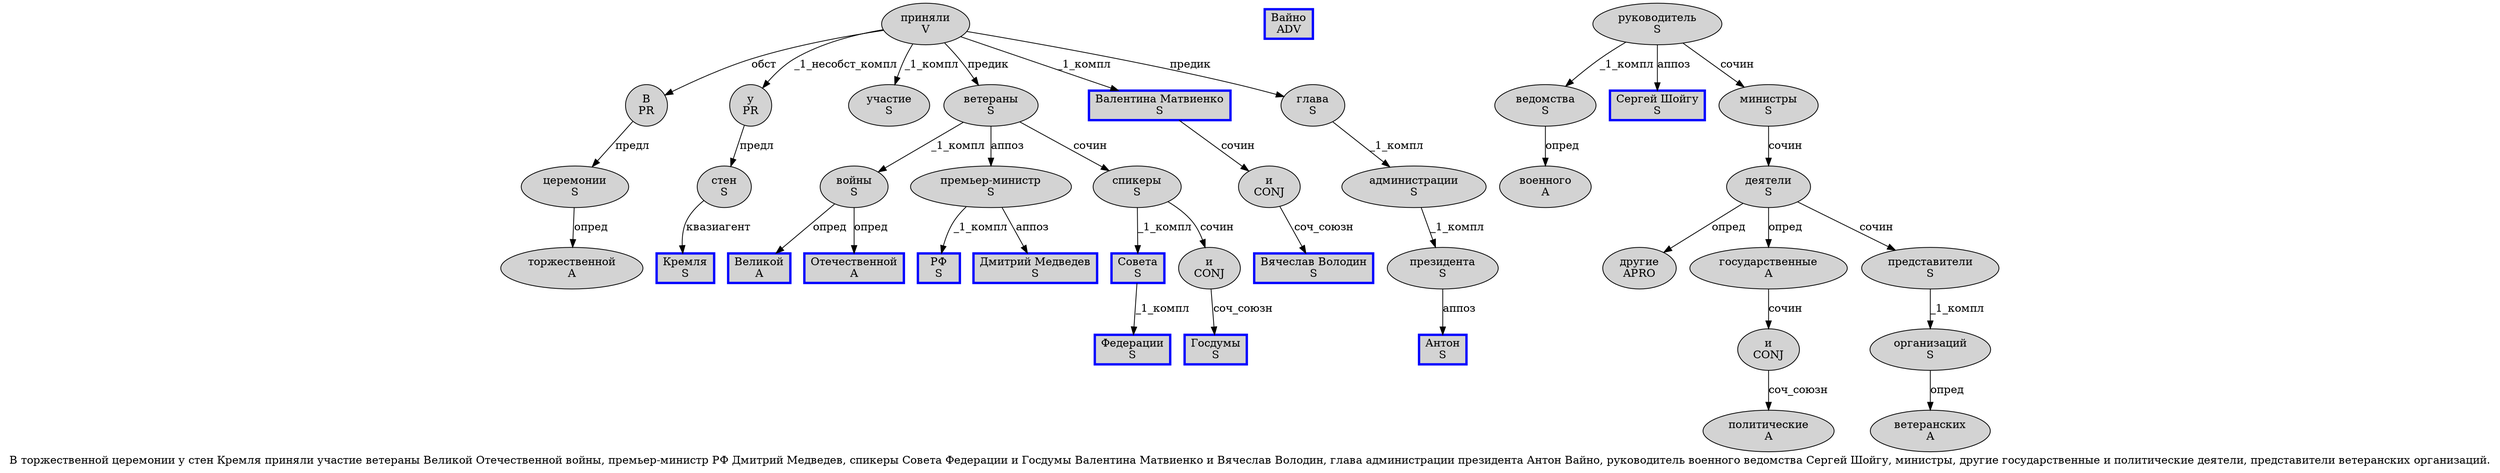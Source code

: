 digraph SENTENCE_1185 {
	graph [label="В торжественной церемонии у стен Кремля приняли участие ветераны Великой Отечественной войны, премьер-министр РФ Дмитрий Медведев, спикеры Совета Федерации и Госдумы Валентина Матвиенко и Вячеслав Володин, глава администрации президента Антон Вайно, руководитель военного ведомства Сергей Шойгу, министры, другие государственные и политические деятели, представители ветеранских организаций."]
	node [style=filled]
		0 [label="В
PR" color="" fillcolor=lightgray penwidth=1 shape=ellipse]
		1 [label="торжественной
A" color="" fillcolor=lightgray penwidth=1 shape=ellipse]
		2 [label="церемонии
S" color="" fillcolor=lightgray penwidth=1 shape=ellipse]
		3 [label="у
PR" color="" fillcolor=lightgray penwidth=1 shape=ellipse]
		4 [label="стен
S" color="" fillcolor=lightgray penwidth=1 shape=ellipse]
		5 [label="Кремля
S" color=blue fillcolor=lightgray penwidth=3 shape=box]
		6 [label="приняли
V" color="" fillcolor=lightgray penwidth=1 shape=ellipse]
		7 [label="участие
S" color="" fillcolor=lightgray penwidth=1 shape=ellipse]
		8 [label="ветераны
S" color="" fillcolor=lightgray penwidth=1 shape=ellipse]
		9 [label="Великой
A" color=blue fillcolor=lightgray penwidth=3 shape=box]
		10 [label="Отечественной
A" color=blue fillcolor=lightgray penwidth=3 shape=box]
		11 [label="войны
S" color="" fillcolor=lightgray penwidth=1 shape=ellipse]
		13 [label="премьер-министр
S" color="" fillcolor=lightgray penwidth=1 shape=ellipse]
		14 [label="РФ
S" color=blue fillcolor=lightgray penwidth=3 shape=box]
		15 [label="Дмитрий Медведев
S" color=blue fillcolor=lightgray penwidth=3 shape=box]
		17 [label="спикеры
S" color="" fillcolor=lightgray penwidth=1 shape=ellipse]
		18 [label="Совета
S" color=blue fillcolor=lightgray penwidth=3 shape=box]
		19 [label="Федерации
S" color=blue fillcolor=lightgray penwidth=3 shape=box]
		20 [label="и
CONJ" color="" fillcolor=lightgray penwidth=1 shape=ellipse]
		21 [label="Госдумы
S" color=blue fillcolor=lightgray penwidth=3 shape=box]
		22 [label="Валентина Матвиенко
S" color=blue fillcolor=lightgray penwidth=3 shape=box]
		23 [label="и
CONJ" color="" fillcolor=lightgray penwidth=1 shape=ellipse]
		24 [label="Вячеслав Володин
S" color=blue fillcolor=lightgray penwidth=3 shape=box]
		26 [label="глава
S" color="" fillcolor=lightgray penwidth=1 shape=ellipse]
		27 [label="администрации
S" color="" fillcolor=lightgray penwidth=1 shape=ellipse]
		28 [label="президента
S" color="" fillcolor=lightgray penwidth=1 shape=ellipse]
		29 [label="Антон
S" color=blue fillcolor=lightgray penwidth=3 shape=box]
		30 [label="Вайно
ADV" color=blue fillcolor=lightgray penwidth=3 shape=box]
		32 [label="руководитель
S" color="" fillcolor=lightgray penwidth=1 shape=ellipse]
		33 [label="военного
A" color="" fillcolor=lightgray penwidth=1 shape=ellipse]
		34 [label="ведомства
S" color="" fillcolor=lightgray penwidth=1 shape=ellipse]
		35 [label="Сергей Шойгу
S" color=blue fillcolor=lightgray penwidth=3 shape=box]
		37 [label="министры
S" color="" fillcolor=lightgray penwidth=1 shape=ellipse]
		39 [label="другие
APRO" color="" fillcolor=lightgray penwidth=1 shape=ellipse]
		40 [label="государственные
A" color="" fillcolor=lightgray penwidth=1 shape=ellipse]
		41 [label="и
CONJ" color="" fillcolor=lightgray penwidth=1 shape=ellipse]
		42 [label="политические
A" color="" fillcolor=lightgray penwidth=1 shape=ellipse]
		43 [label="деятели
S" color="" fillcolor=lightgray penwidth=1 shape=ellipse]
		45 [label="представители
S" color="" fillcolor=lightgray penwidth=1 shape=ellipse]
		46 [label="ветеранских
A" color="" fillcolor=lightgray penwidth=1 shape=ellipse]
		47 [label="организаций
S" color="" fillcolor=lightgray penwidth=1 shape=ellipse]
			17 -> 18 [label="_1_компл"]
			17 -> 20 [label="сочин"]
			23 -> 24 [label="соч_союзн"]
			2 -> 1 [label="опред"]
			18 -> 19 [label="_1_компл"]
			22 -> 23 [label="сочин"]
			32 -> 34 [label="_1_компл"]
			32 -> 35 [label="аппоз"]
			32 -> 37 [label="сочин"]
			3 -> 4 [label="предл"]
			0 -> 2 [label="предл"]
			4 -> 5 [label="квазиагент"]
			6 -> 0 [label="обст"]
			6 -> 3 [label="_1_несобст_компл"]
			6 -> 7 [label="_1_компл"]
			6 -> 8 [label="предик"]
			6 -> 22 [label="_1_компл"]
			6 -> 26 [label="предик"]
			26 -> 27 [label="_1_компл"]
			11 -> 9 [label="опред"]
			11 -> 10 [label="опред"]
			34 -> 33 [label="опред"]
			47 -> 46 [label="опред"]
			43 -> 39 [label="опред"]
			43 -> 40 [label="опред"]
			43 -> 45 [label="сочин"]
			28 -> 29 [label="аппоз"]
			40 -> 41 [label="сочин"]
			27 -> 28 [label="_1_компл"]
			37 -> 43 [label="сочин"]
			13 -> 14 [label="_1_компл"]
			13 -> 15 [label="аппоз"]
			20 -> 21 [label="соч_союзн"]
			8 -> 11 [label="_1_компл"]
			8 -> 13 [label="аппоз"]
			8 -> 17 [label="сочин"]
			41 -> 42 [label="соч_союзн"]
			45 -> 47 [label="_1_компл"]
}